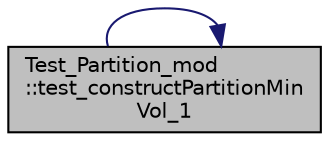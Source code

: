digraph "Test_Partition_mod::test_constructPartitionMinVol_1"
{
 // LATEX_PDF_SIZE
  edge [fontname="Helvetica",fontsize="10",labelfontname="Helvetica",labelfontsize="10"];
  node [fontname="Helvetica",fontsize="10",shape=record];
  rankdir="LR";
  Node1 [label="Test_Partition_mod\l::test_constructPartitionMin\lVol_1",height=0.2,width=0.4,color="black", fillcolor="grey75", style="filled", fontcolor="black",tooltip="test constructPartitionMinVol() by passing a fixed initial set of cluster centers to the Partition co..."];
  Node1 -> Node1 [color="midnightblue",fontsize="10",style="solid",fontname="Helvetica"];
}
